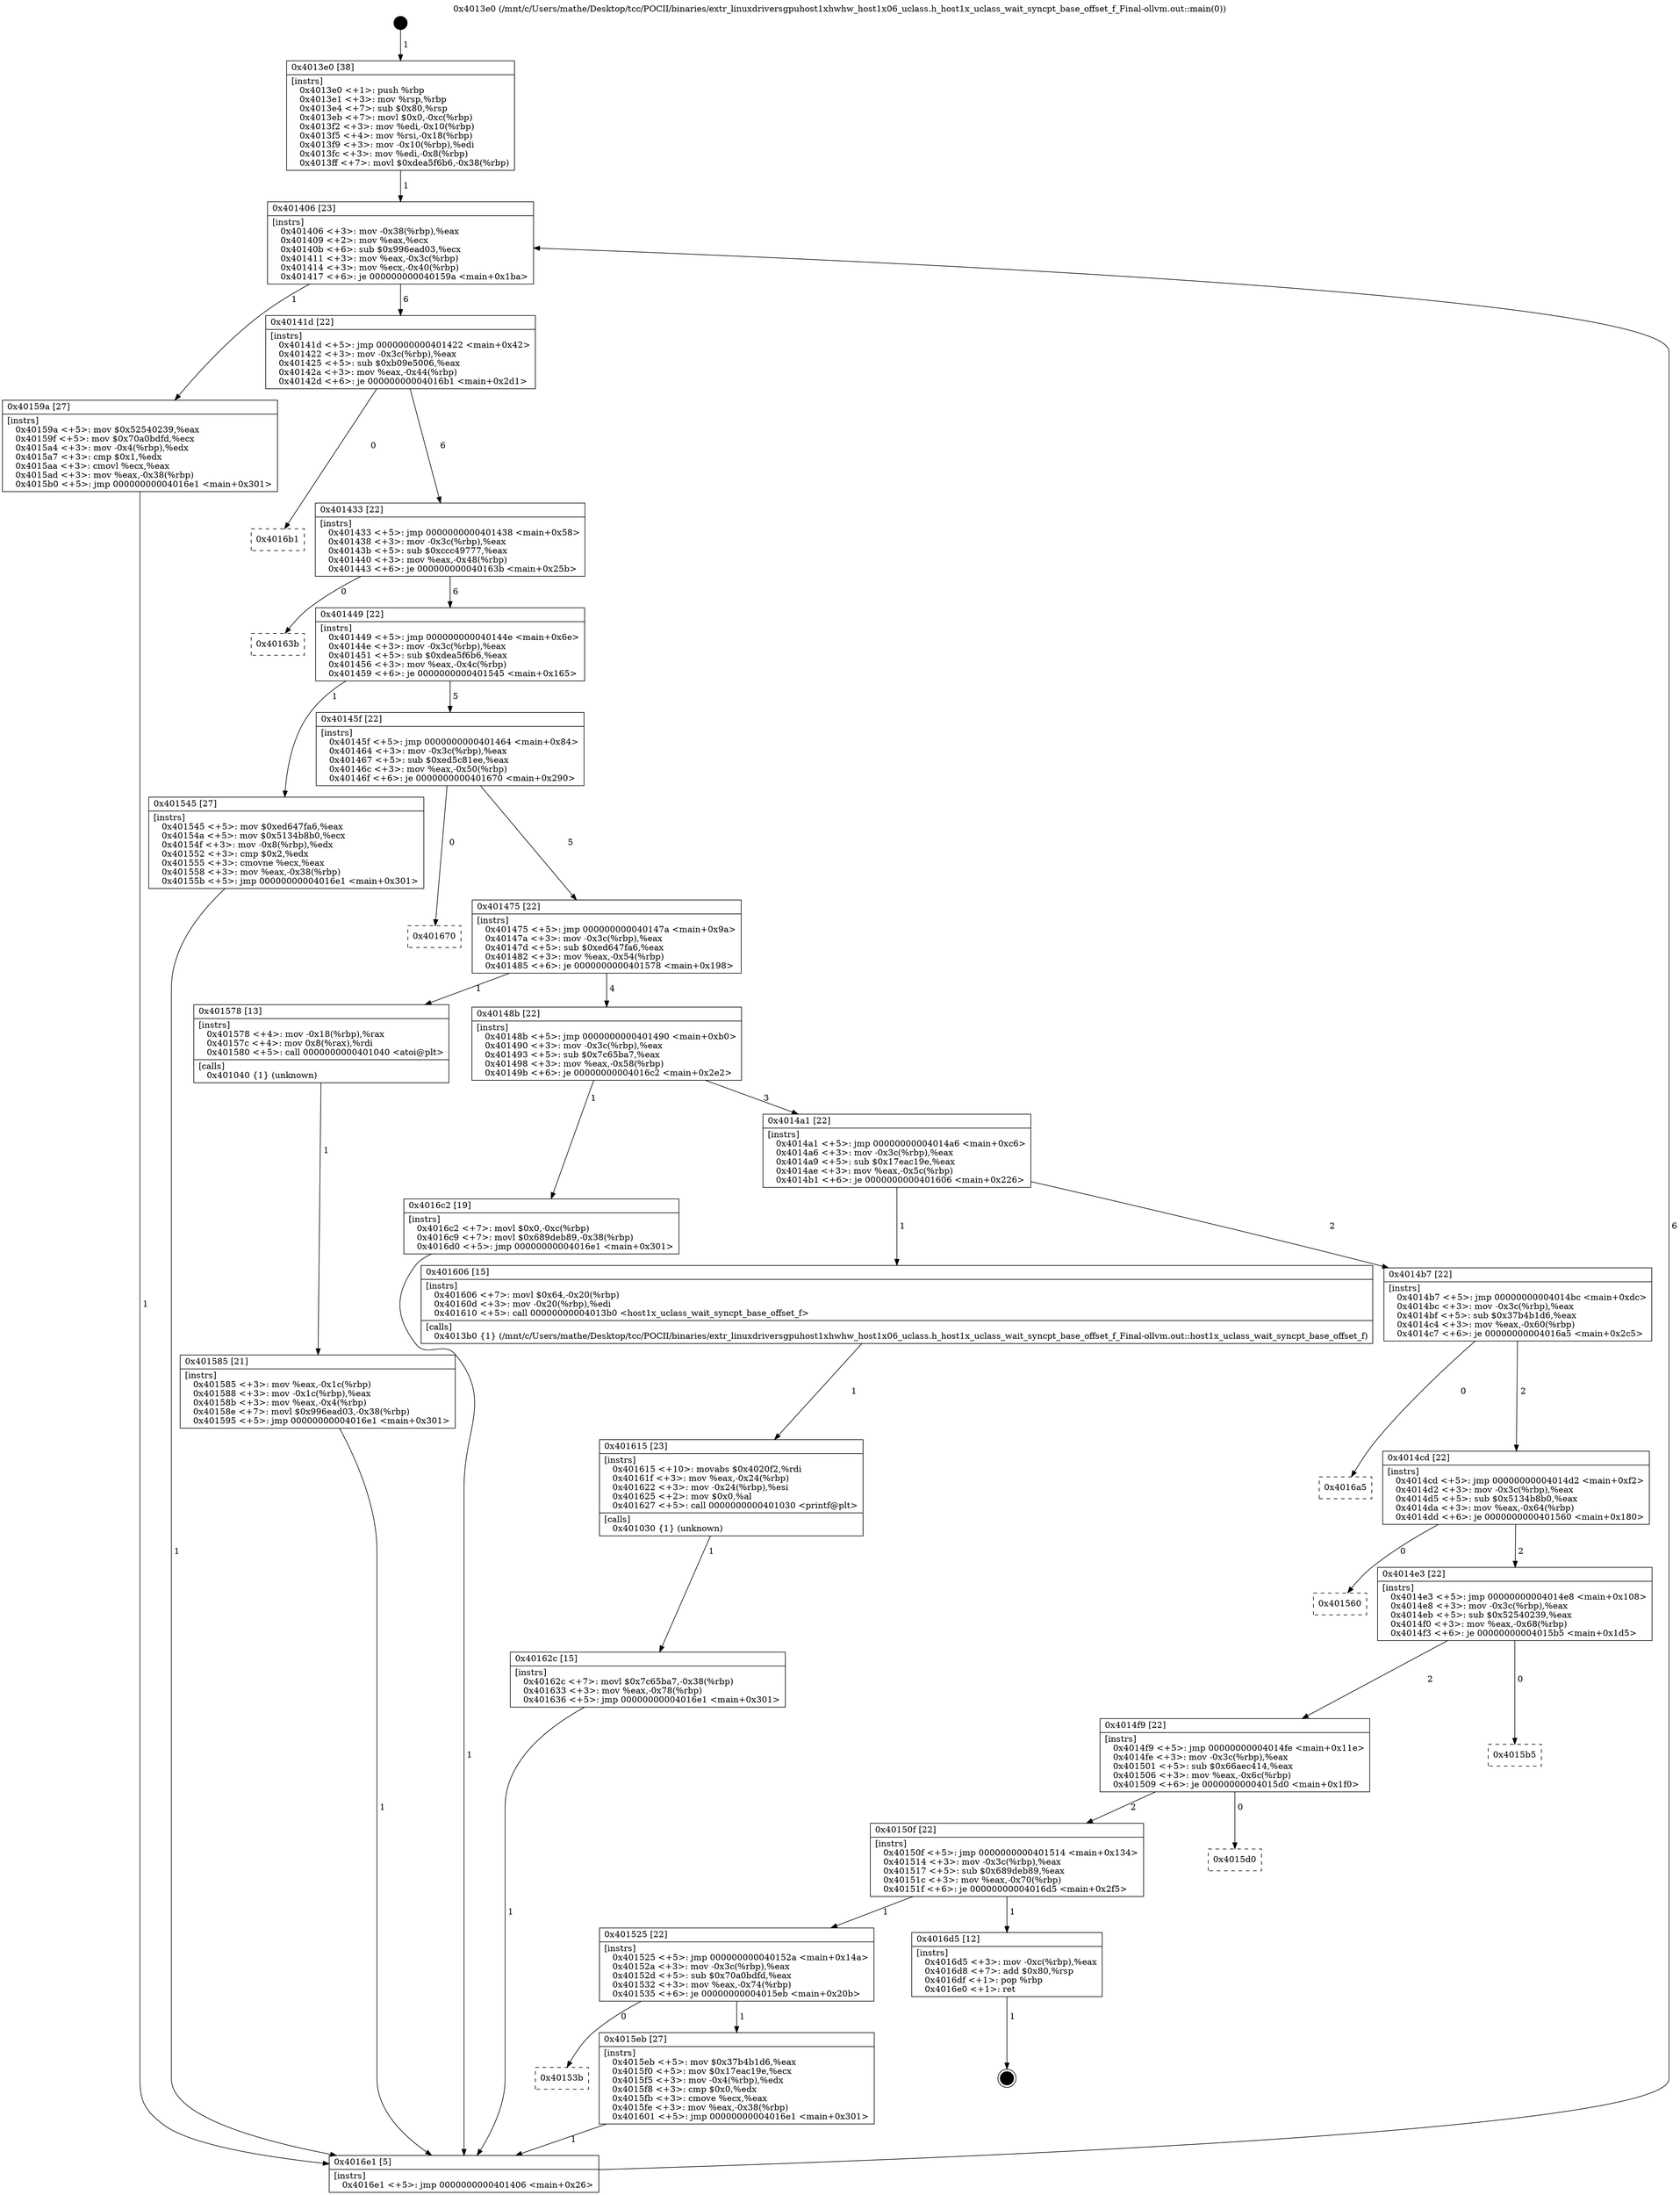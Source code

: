 digraph "0x4013e0" {
  label = "0x4013e0 (/mnt/c/Users/mathe/Desktop/tcc/POCII/binaries/extr_linuxdriversgpuhost1xhwhw_host1x06_uclass.h_host1x_uclass_wait_syncpt_base_offset_f_Final-ollvm.out::main(0))"
  labelloc = "t"
  node[shape=record]

  Entry [label="",width=0.3,height=0.3,shape=circle,fillcolor=black,style=filled]
  "0x401406" [label="{
     0x401406 [23]\l
     | [instrs]\l
     &nbsp;&nbsp;0x401406 \<+3\>: mov -0x38(%rbp),%eax\l
     &nbsp;&nbsp;0x401409 \<+2\>: mov %eax,%ecx\l
     &nbsp;&nbsp;0x40140b \<+6\>: sub $0x996ead03,%ecx\l
     &nbsp;&nbsp;0x401411 \<+3\>: mov %eax,-0x3c(%rbp)\l
     &nbsp;&nbsp;0x401414 \<+3\>: mov %ecx,-0x40(%rbp)\l
     &nbsp;&nbsp;0x401417 \<+6\>: je 000000000040159a \<main+0x1ba\>\l
  }"]
  "0x40159a" [label="{
     0x40159a [27]\l
     | [instrs]\l
     &nbsp;&nbsp;0x40159a \<+5\>: mov $0x52540239,%eax\l
     &nbsp;&nbsp;0x40159f \<+5\>: mov $0x70a0bdfd,%ecx\l
     &nbsp;&nbsp;0x4015a4 \<+3\>: mov -0x4(%rbp),%edx\l
     &nbsp;&nbsp;0x4015a7 \<+3\>: cmp $0x1,%edx\l
     &nbsp;&nbsp;0x4015aa \<+3\>: cmovl %ecx,%eax\l
     &nbsp;&nbsp;0x4015ad \<+3\>: mov %eax,-0x38(%rbp)\l
     &nbsp;&nbsp;0x4015b0 \<+5\>: jmp 00000000004016e1 \<main+0x301\>\l
  }"]
  "0x40141d" [label="{
     0x40141d [22]\l
     | [instrs]\l
     &nbsp;&nbsp;0x40141d \<+5\>: jmp 0000000000401422 \<main+0x42\>\l
     &nbsp;&nbsp;0x401422 \<+3\>: mov -0x3c(%rbp),%eax\l
     &nbsp;&nbsp;0x401425 \<+5\>: sub $0xb09e5006,%eax\l
     &nbsp;&nbsp;0x40142a \<+3\>: mov %eax,-0x44(%rbp)\l
     &nbsp;&nbsp;0x40142d \<+6\>: je 00000000004016b1 \<main+0x2d1\>\l
  }"]
  Exit [label="",width=0.3,height=0.3,shape=circle,fillcolor=black,style=filled,peripheries=2]
  "0x4016b1" [label="{
     0x4016b1\l
  }", style=dashed]
  "0x401433" [label="{
     0x401433 [22]\l
     | [instrs]\l
     &nbsp;&nbsp;0x401433 \<+5\>: jmp 0000000000401438 \<main+0x58\>\l
     &nbsp;&nbsp;0x401438 \<+3\>: mov -0x3c(%rbp),%eax\l
     &nbsp;&nbsp;0x40143b \<+5\>: sub $0xccc49777,%eax\l
     &nbsp;&nbsp;0x401440 \<+3\>: mov %eax,-0x48(%rbp)\l
     &nbsp;&nbsp;0x401443 \<+6\>: je 000000000040163b \<main+0x25b\>\l
  }"]
  "0x40162c" [label="{
     0x40162c [15]\l
     | [instrs]\l
     &nbsp;&nbsp;0x40162c \<+7\>: movl $0x7c65ba7,-0x38(%rbp)\l
     &nbsp;&nbsp;0x401633 \<+3\>: mov %eax,-0x78(%rbp)\l
     &nbsp;&nbsp;0x401636 \<+5\>: jmp 00000000004016e1 \<main+0x301\>\l
  }"]
  "0x40163b" [label="{
     0x40163b\l
  }", style=dashed]
  "0x401449" [label="{
     0x401449 [22]\l
     | [instrs]\l
     &nbsp;&nbsp;0x401449 \<+5\>: jmp 000000000040144e \<main+0x6e\>\l
     &nbsp;&nbsp;0x40144e \<+3\>: mov -0x3c(%rbp),%eax\l
     &nbsp;&nbsp;0x401451 \<+5\>: sub $0xdea5f6b6,%eax\l
     &nbsp;&nbsp;0x401456 \<+3\>: mov %eax,-0x4c(%rbp)\l
     &nbsp;&nbsp;0x401459 \<+6\>: je 0000000000401545 \<main+0x165\>\l
  }"]
  "0x401615" [label="{
     0x401615 [23]\l
     | [instrs]\l
     &nbsp;&nbsp;0x401615 \<+10\>: movabs $0x4020f2,%rdi\l
     &nbsp;&nbsp;0x40161f \<+3\>: mov %eax,-0x24(%rbp)\l
     &nbsp;&nbsp;0x401622 \<+3\>: mov -0x24(%rbp),%esi\l
     &nbsp;&nbsp;0x401625 \<+2\>: mov $0x0,%al\l
     &nbsp;&nbsp;0x401627 \<+5\>: call 0000000000401030 \<printf@plt\>\l
     | [calls]\l
     &nbsp;&nbsp;0x401030 \{1\} (unknown)\l
  }"]
  "0x401545" [label="{
     0x401545 [27]\l
     | [instrs]\l
     &nbsp;&nbsp;0x401545 \<+5\>: mov $0xed647fa6,%eax\l
     &nbsp;&nbsp;0x40154a \<+5\>: mov $0x5134b8b0,%ecx\l
     &nbsp;&nbsp;0x40154f \<+3\>: mov -0x8(%rbp),%edx\l
     &nbsp;&nbsp;0x401552 \<+3\>: cmp $0x2,%edx\l
     &nbsp;&nbsp;0x401555 \<+3\>: cmovne %ecx,%eax\l
     &nbsp;&nbsp;0x401558 \<+3\>: mov %eax,-0x38(%rbp)\l
     &nbsp;&nbsp;0x40155b \<+5\>: jmp 00000000004016e1 \<main+0x301\>\l
  }"]
  "0x40145f" [label="{
     0x40145f [22]\l
     | [instrs]\l
     &nbsp;&nbsp;0x40145f \<+5\>: jmp 0000000000401464 \<main+0x84\>\l
     &nbsp;&nbsp;0x401464 \<+3\>: mov -0x3c(%rbp),%eax\l
     &nbsp;&nbsp;0x401467 \<+5\>: sub $0xed5c81ee,%eax\l
     &nbsp;&nbsp;0x40146c \<+3\>: mov %eax,-0x50(%rbp)\l
     &nbsp;&nbsp;0x40146f \<+6\>: je 0000000000401670 \<main+0x290\>\l
  }"]
  "0x4016e1" [label="{
     0x4016e1 [5]\l
     | [instrs]\l
     &nbsp;&nbsp;0x4016e1 \<+5\>: jmp 0000000000401406 \<main+0x26\>\l
  }"]
  "0x4013e0" [label="{
     0x4013e0 [38]\l
     | [instrs]\l
     &nbsp;&nbsp;0x4013e0 \<+1\>: push %rbp\l
     &nbsp;&nbsp;0x4013e1 \<+3\>: mov %rsp,%rbp\l
     &nbsp;&nbsp;0x4013e4 \<+7\>: sub $0x80,%rsp\l
     &nbsp;&nbsp;0x4013eb \<+7\>: movl $0x0,-0xc(%rbp)\l
     &nbsp;&nbsp;0x4013f2 \<+3\>: mov %edi,-0x10(%rbp)\l
     &nbsp;&nbsp;0x4013f5 \<+4\>: mov %rsi,-0x18(%rbp)\l
     &nbsp;&nbsp;0x4013f9 \<+3\>: mov -0x10(%rbp),%edi\l
     &nbsp;&nbsp;0x4013fc \<+3\>: mov %edi,-0x8(%rbp)\l
     &nbsp;&nbsp;0x4013ff \<+7\>: movl $0xdea5f6b6,-0x38(%rbp)\l
  }"]
  "0x40153b" [label="{
     0x40153b\l
  }", style=dashed]
  "0x401670" [label="{
     0x401670\l
  }", style=dashed]
  "0x401475" [label="{
     0x401475 [22]\l
     | [instrs]\l
     &nbsp;&nbsp;0x401475 \<+5\>: jmp 000000000040147a \<main+0x9a\>\l
     &nbsp;&nbsp;0x40147a \<+3\>: mov -0x3c(%rbp),%eax\l
     &nbsp;&nbsp;0x40147d \<+5\>: sub $0xed647fa6,%eax\l
     &nbsp;&nbsp;0x401482 \<+3\>: mov %eax,-0x54(%rbp)\l
     &nbsp;&nbsp;0x401485 \<+6\>: je 0000000000401578 \<main+0x198\>\l
  }"]
  "0x4015eb" [label="{
     0x4015eb [27]\l
     | [instrs]\l
     &nbsp;&nbsp;0x4015eb \<+5\>: mov $0x37b4b1d6,%eax\l
     &nbsp;&nbsp;0x4015f0 \<+5\>: mov $0x17eac19e,%ecx\l
     &nbsp;&nbsp;0x4015f5 \<+3\>: mov -0x4(%rbp),%edx\l
     &nbsp;&nbsp;0x4015f8 \<+3\>: cmp $0x0,%edx\l
     &nbsp;&nbsp;0x4015fb \<+3\>: cmove %ecx,%eax\l
     &nbsp;&nbsp;0x4015fe \<+3\>: mov %eax,-0x38(%rbp)\l
     &nbsp;&nbsp;0x401601 \<+5\>: jmp 00000000004016e1 \<main+0x301\>\l
  }"]
  "0x401578" [label="{
     0x401578 [13]\l
     | [instrs]\l
     &nbsp;&nbsp;0x401578 \<+4\>: mov -0x18(%rbp),%rax\l
     &nbsp;&nbsp;0x40157c \<+4\>: mov 0x8(%rax),%rdi\l
     &nbsp;&nbsp;0x401580 \<+5\>: call 0000000000401040 \<atoi@plt\>\l
     | [calls]\l
     &nbsp;&nbsp;0x401040 \{1\} (unknown)\l
  }"]
  "0x40148b" [label="{
     0x40148b [22]\l
     | [instrs]\l
     &nbsp;&nbsp;0x40148b \<+5\>: jmp 0000000000401490 \<main+0xb0\>\l
     &nbsp;&nbsp;0x401490 \<+3\>: mov -0x3c(%rbp),%eax\l
     &nbsp;&nbsp;0x401493 \<+5\>: sub $0x7c65ba7,%eax\l
     &nbsp;&nbsp;0x401498 \<+3\>: mov %eax,-0x58(%rbp)\l
     &nbsp;&nbsp;0x40149b \<+6\>: je 00000000004016c2 \<main+0x2e2\>\l
  }"]
  "0x401585" [label="{
     0x401585 [21]\l
     | [instrs]\l
     &nbsp;&nbsp;0x401585 \<+3\>: mov %eax,-0x1c(%rbp)\l
     &nbsp;&nbsp;0x401588 \<+3\>: mov -0x1c(%rbp),%eax\l
     &nbsp;&nbsp;0x40158b \<+3\>: mov %eax,-0x4(%rbp)\l
     &nbsp;&nbsp;0x40158e \<+7\>: movl $0x996ead03,-0x38(%rbp)\l
     &nbsp;&nbsp;0x401595 \<+5\>: jmp 00000000004016e1 \<main+0x301\>\l
  }"]
  "0x401525" [label="{
     0x401525 [22]\l
     | [instrs]\l
     &nbsp;&nbsp;0x401525 \<+5\>: jmp 000000000040152a \<main+0x14a\>\l
     &nbsp;&nbsp;0x40152a \<+3\>: mov -0x3c(%rbp),%eax\l
     &nbsp;&nbsp;0x40152d \<+5\>: sub $0x70a0bdfd,%eax\l
     &nbsp;&nbsp;0x401532 \<+3\>: mov %eax,-0x74(%rbp)\l
     &nbsp;&nbsp;0x401535 \<+6\>: je 00000000004015eb \<main+0x20b\>\l
  }"]
  "0x4016c2" [label="{
     0x4016c2 [19]\l
     | [instrs]\l
     &nbsp;&nbsp;0x4016c2 \<+7\>: movl $0x0,-0xc(%rbp)\l
     &nbsp;&nbsp;0x4016c9 \<+7\>: movl $0x689deb89,-0x38(%rbp)\l
     &nbsp;&nbsp;0x4016d0 \<+5\>: jmp 00000000004016e1 \<main+0x301\>\l
  }"]
  "0x4014a1" [label="{
     0x4014a1 [22]\l
     | [instrs]\l
     &nbsp;&nbsp;0x4014a1 \<+5\>: jmp 00000000004014a6 \<main+0xc6\>\l
     &nbsp;&nbsp;0x4014a6 \<+3\>: mov -0x3c(%rbp),%eax\l
     &nbsp;&nbsp;0x4014a9 \<+5\>: sub $0x17eac19e,%eax\l
     &nbsp;&nbsp;0x4014ae \<+3\>: mov %eax,-0x5c(%rbp)\l
     &nbsp;&nbsp;0x4014b1 \<+6\>: je 0000000000401606 \<main+0x226\>\l
  }"]
  "0x4016d5" [label="{
     0x4016d5 [12]\l
     | [instrs]\l
     &nbsp;&nbsp;0x4016d5 \<+3\>: mov -0xc(%rbp),%eax\l
     &nbsp;&nbsp;0x4016d8 \<+7\>: add $0x80,%rsp\l
     &nbsp;&nbsp;0x4016df \<+1\>: pop %rbp\l
     &nbsp;&nbsp;0x4016e0 \<+1\>: ret\l
  }"]
  "0x401606" [label="{
     0x401606 [15]\l
     | [instrs]\l
     &nbsp;&nbsp;0x401606 \<+7\>: movl $0x64,-0x20(%rbp)\l
     &nbsp;&nbsp;0x40160d \<+3\>: mov -0x20(%rbp),%edi\l
     &nbsp;&nbsp;0x401610 \<+5\>: call 00000000004013b0 \<host1x_uclass_wait_syncpt_base_offset_f\>\l
     | [calls]\l
     &nbsp;&nbsp;0x4013b0 \{1\} (/mnt/c/Users/mathe/Desktop/tcc/POCII/binaries/extr_linuxdriversgpuhost1xhwhw_host1x06_uclass.h_host1x_uclass_wait_syncpt_base_offset_f_Final-ollvm.out::host1x_uclass_wait_syncpt_base_offset_f)\l
  }"]
  "0x4014b7" [label="{
     0x4014b7 [22]\l
     | [instrs]\l
     &nbsp;&nbsp;0x4014b7 \<+5\>: jmp 00000000004014bc \<main+0xdc\>\l
     &nbsp;&nbsp;0x4014bc \<+3\>: mov -0x3c(%rbp),%eax\l
     &nbsp;&nbsp;0x4014bf \<+5\>: sub $0x37b4b1d6,%eax\l
     &nbsp;&nbsp;0x4014c4 \<+3\>: mov %eax,-0x60(%rbp)\l
     &nbsp;&nbsp;0x4014c7 \<+6\>: je 00000000004016a5 \<main+0x2c5\>\l
  }"]
  "0x40150f" [label="{
     0x40150f [22]\l
     | [instrs]\l
     &nbsp;&nbsp;0x40150f \<+5\>: jmp 0000000000401514 \<main+0x134\>\l
     &nbsp;&nbsp;0x401514 \<+3\>: mov -0x3c(%rbp),%eax\l
     &nbsp;&nbsp;0x401517 \<+5\>: sub $0x689deb89,%eax\l
     &nbsp;&nbsp;0x40151c \<+3\>: mov %eax,-0x70(%rbp)\l
     &nbsp;&nbsp;0x40151f \<+6\>: je 00000000004016d5 \<main+0x2f5\>\l
  }"]
  "0x4016a5" [label="{
     0x4016a5\l
  }", style=dashed]
  "0x4014cd" [label="{
     0x4014cd [22]\l
     | [instrs]\l
     &nbsp;&nbsp;0x4014cd \<+5\>: jmp 00000000004014d2 \<main+0xf2\>\l
     &nbsp;&nbsp;0x4014d2 \<+3\>: mov -0x3c(%rbp),%eax\l
     &nbsp;&nbsp;0x4014d5 \<+5\>: sub $0x5134b8b0,%eax\l
     &nbsp;&nbsp;0x4014da \<+3\>: mov %eax,-0x64(%rbp)\l
     &nbsp;&nbsp;0x4014dd \<+6\>: je 0000000000401560 \<main+0x180\>\l
  }"]
  "0x4015d0" [label="{
     0x4015d0\l
  }", style=dashed]
  "0x401560" [label="{
     0x401560\l
  }", style=dashed]
  "0x4014e3" [label="{
     0x4014e3 [22]\l
     | [instrs]\l
     &nbsp;&nbsp;0x4014e3 \<+5\>: jmp 00000000004014e8 \<main+0x108\>\l
     &nbsp;&nbsp;0x4014e8 \<+3\>: mov -0x3c(%rbp),%eax\l
     &nbsp;&nbsp;0x4014eb \<+5\>: sub $0x52540239,%eax\l
     &nbsp;&nbsp;0x4014f0 \<+3\>: mov %eax,-0x68(%rbp)\l
     &nbsp;&nbsp;0x4014f3 \<+6\>: je 00000000004015b5 \<main+0x1d5\>\l
  }"]
  "0x4014f9" [label="{
     0x4014f9 [22]\l
     | [instrs]\l
     &nbsp;&nbsp;0x4014f9 \<+5\>: jmp 00000000004014fe \<main+0x11e\>\l
     &nbsp;&nbsp;0x4014fe \<+3\>: mov -0x3c(%rbp),%eax\l
     &nbsp;&nbsp;0x401501 \<+5\>: sub $0x66aec414,%eax\l
     &nbsp;&nbsp;0x401506 \<+3\>: mov %eax,-0x6c(%rbp)\l
     &nbsp;&nbsp;0x401509 \<+6\>: je 00000000004015d0 \<main+0x1f0\>\l
  }"]
  "0x4015b5" [label="{
     0x4015b5\l
  }", style=dashed]
  Entry -> "0x4013e0" [label=" 1"]
  "0x401406" -> "0x40159a" [label=" 1"]
  "0x401406" -> "0x40141d" [label=" 6"]
  "0x4016d5" -> Exit [label=" 1"]
  "0x40141d" -> "0x4016b1" [label=" 0"]
  "0x40141d" -> "0x401433" [label=" 6"]
  "0x4016c2" -> "0x4016e1" [label=" 1"]
  "0x401433" -> "0x40163b" [label=" 0"]
  "0x401433" -> "0x401449" [label=" 6"]
  "0x40162c" -> "0x4016e1" [label=" 1"]
  "0x401449" -> "0x401545" [label=" 1"]
  "0x401449" -> "0x40145f" [label=" 5"]
  "0x401545" -> "0x4016e1" [label=" 1"]
  "0x4013e0" -> "0x401406" [label=" 1"]
  "0x4016e1" -> "0x401406" [label=" 6"]
  "0x401615" -> "0x40162c" [label=" 1"]
  "0x40145f" -> "0x401670" [label=" 0"]
  "0x40145f" -> "0x401475" [label=" 5"]
  "0x401606" -> "0x401615" [label=" 1"]
  "0x401475" -> "0x401578" [label=" 1"]
  "0x401475" -> "0x40148b" [label=" 4"]
  "0x401578" -> "0x401585" [label=" 1"]
  "0x401585" -> "0x4016e1" [label=" 1"]
  "0x40159a" -> "0x4016e1" [label=" 1"]
  "0x4015eb" -> "0x4016e1" [label=" 1"]
  "0x40148b" -> "0x4016c2" [label=" 1"]
  "0x40148b" -> "0x4014a1" [label=" 3"]
  "0x401525" -> "0x4015eb" [label=" 1"]
  "0x4014a1" -> "0x401606" [label=" 1"]
  "0x4014a1" -> "0x4014b7" [label=" 2"]
  "0x401525" -> "0x40153b" [label=" 0"]
  "0x4014b7" -> "0x4016a5" [label=" 0"]
  "0x4014b7" -> "0x4014cd" [label=" 2"]
  "0x40150f" -> "0x4016d5" [label=" 1"]
  "0x4014cd" -> "0x401560" [label=" 0"]
  "0x4014cd" -> "0x4014e3" [label=" 2"]
  "0x40150f" -> "0x401525" [label=" 1"]
  "0x4014e3" -> "0x4015b5" [label=" 0"]
  "0x4014e3" -> "0x4014f9" [label=" 2"]
  "0x4014f9" -> "0x40150f" [label=" 2"]
  "0x4014f9" -> "0x4015d0" [label=" 0"]
}
